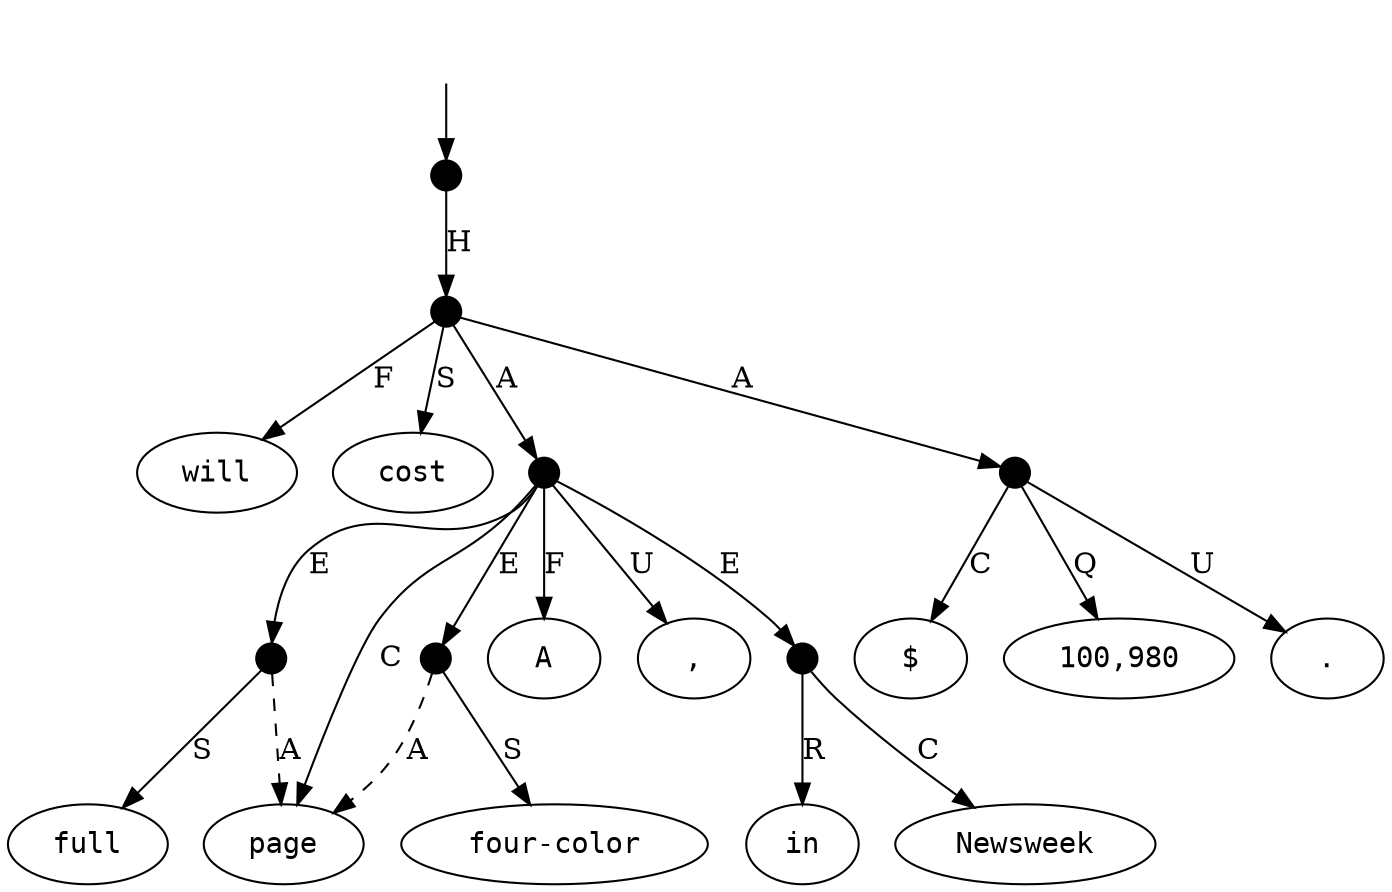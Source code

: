 digraph "20012005" {
  top [ style=invis ];
  top -> 13;
  0 [ label=<<table align="center" border="0" cellspacing="0"><tr><td colspan="2"><font face="Courier">A</font></td></tr></table>> ];
  1 [ label=<<table align="center" border="0" cellspacing="0"><tr><td colspan="2"><font face="Courier">full</font></td></tr></table>> ];
  2 [ label=<<table align="center" border="0" cellspacing="0"><tr><td colspan="2"><font face="Courier">,</font></td></tr></table>> ];
  3 [ label=<<table align="center" border="0" cellspacing="0"><tr><td colspan="2"><font face="Courier">four-color</font></td></tr></table>> ];
  4 [ label=<<table align="center" border="0" cellspacing="0"><tr><td colspan="2"><font face="Courier">page</font></td></tr></table>> ];
  5 [ label=<<table align="center" border="0" cellspacing="0"><tr><td colspan="2"><font face="Courier">in</font></td></tr></table>> ];
  6 [ label=<<table align="center" border="0" cellspacing="0"><tr><td colspan="2"><font face="Courier">Newsweek</font></td></tr></table>> ];
  7 [ label=<<table align="center" border="0" cellspacing="0"><tr><td colspan="2"><font face="Courier">will</font></td></tr></table>> ];
  8 [ label=<<table align="center" border="0" cellspacing="0"><tr><td colspan="2"><font face="Courier">cost</font></td></tr></table>> ];
  9 [ label=<<table align="center" border="0" cellspacing="0"><tr><td colspan="2"><font face="Courier">$</font></td></tr></table>> ];
  10 [ label=<<table align="center" border="0" cellspacing="0"><tr><td colspan="2"><font face="Courier">100,980</font></td></tr></table>> ];
  11 [ label=<<table align="center" border="0" cellspacing="0"><tr><td colspan="2"><font face="Courier">.</font></td></tr></table>> ];
  12 [ shape=point, width=0.2 ];
  13 [ shape=point, width=0.2 ];
  14 [ shape=point, width=0.2 ];
  15 [ shape=point, width=0.2 ];
  16 [ shape=point, width=0.2 ];
  17 [ shape=point, width=0.2 ];
  18 [ shape=point, width=0.2 ];
  12 -> 16 [ label="E" ];
  13 -> 14 [ label="H" ];
  12 -> 0 [ label="F" ];
  12 -> 17 [ label="E" ];
  18 -> 10 [ label="Q" ];
  15 -> 1 [ label="S" ];
  16 -> 4 [ label="A", style=dashed ];
  12 -> 15 [ label="E" ];
  17 -> 6 [ label="C" ];
  14 -> 8 [ label="S" ];
  12 -> 2 [ label="U" ];
  17 -> 5 [ label="R" ];
  12 -> 4 [ label="C" ];
  14 -> 7 [ label="F" ];
  14 -> 12 [ label="A" ];
  18 -> 11 [ label="U" ];
  18 -> 9 [ label="C" ];
  16 -> 3 [ label="S" ];
  14 -> 18 [ label="A" ];
  15 -> 4 [ label="A", style=dashed ];
}

